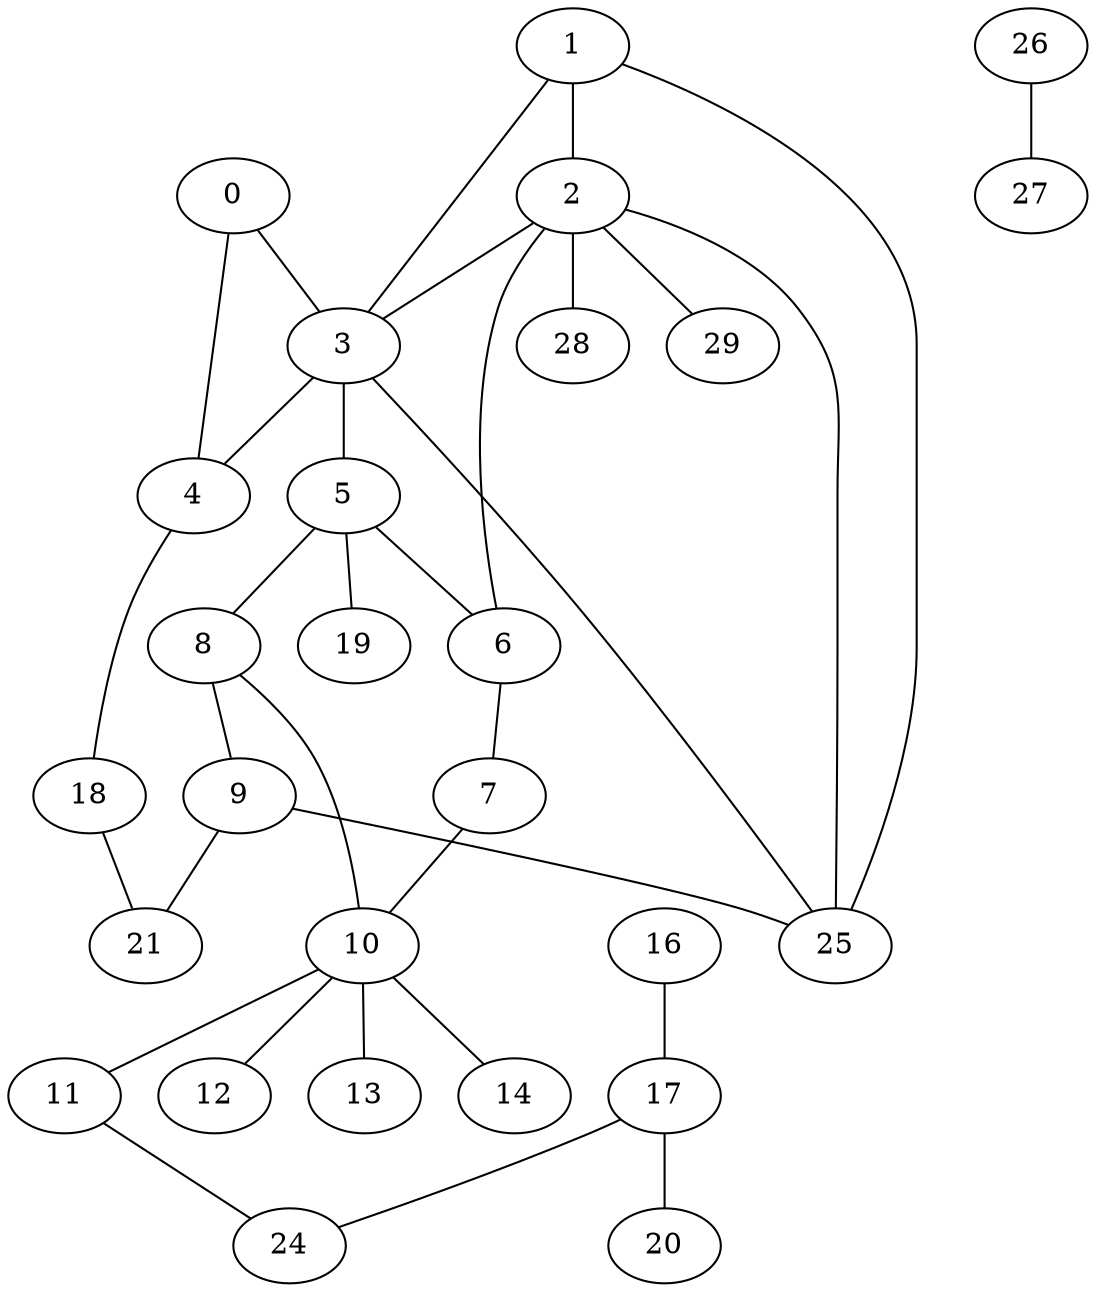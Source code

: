 graph G {
   8 -- 9
   8 -- 10
   0 -- 3
   0 -- 4
   1 -- 2
   1 -- 3
   1 -- 25
   2 -- 25
   2 -- 3
   2 -- 6
   2 -- 28
   2 -- 29
   3 -- 4
   3 -- 25
   3 -- 5
   4 -- 18
   5 -- 19
   5 -- 6
   5 -- 8
   6 -- 7
   7 -- 10
   9 -- 21
   9 -- 25
   10 -- 11
   10 -- 12
   10 -- 13
   10 -- 14
   11 -- 24
   16 -- 17
   17 -- 20
   17 -- 24
   18 -- 21
   26 -- 27
}
